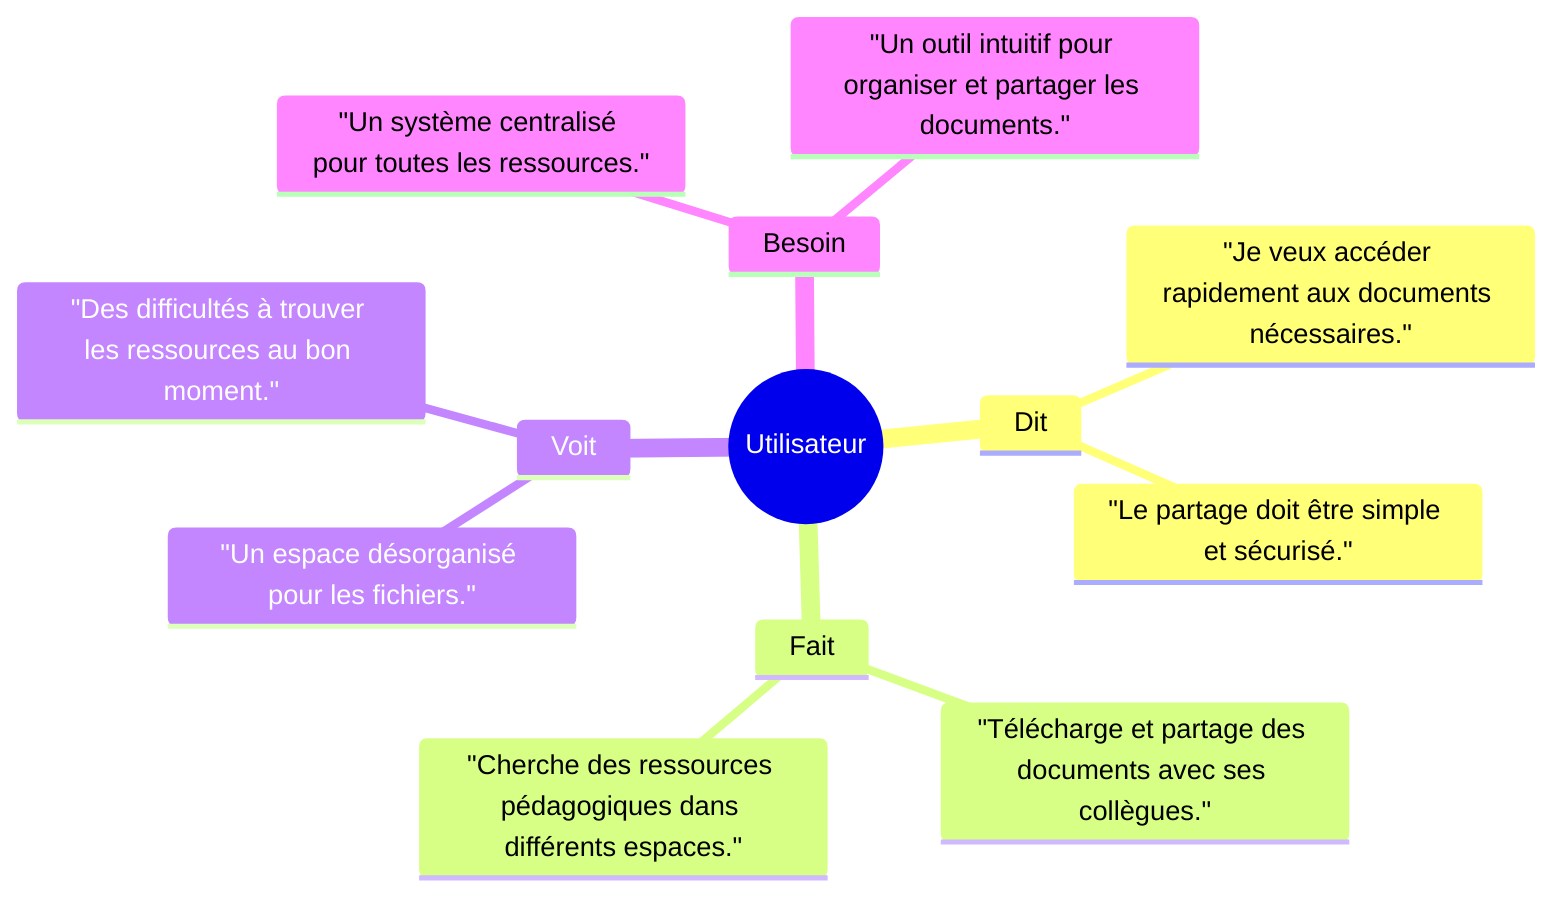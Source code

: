mindmap
  root((Utilisateur))
    Dit
      "Je veux accéder rapidement aux documents nécessaires."
      "Le partage doit être simple et sécurisé."
    Fait
      "Télécharge et partage des documents avec ses collègues."
      "Cherche des ressources pédagogiques dans différents espaces."
    Voit
      "Un espace désorganisé pour les fichiers."
      "Des difficultés à trouver les ressources au bon moment."
    Besoin
      "Un système centralisé pour toutes les ressources."
      "Un outil intuitif pour organiser et partager les documents."